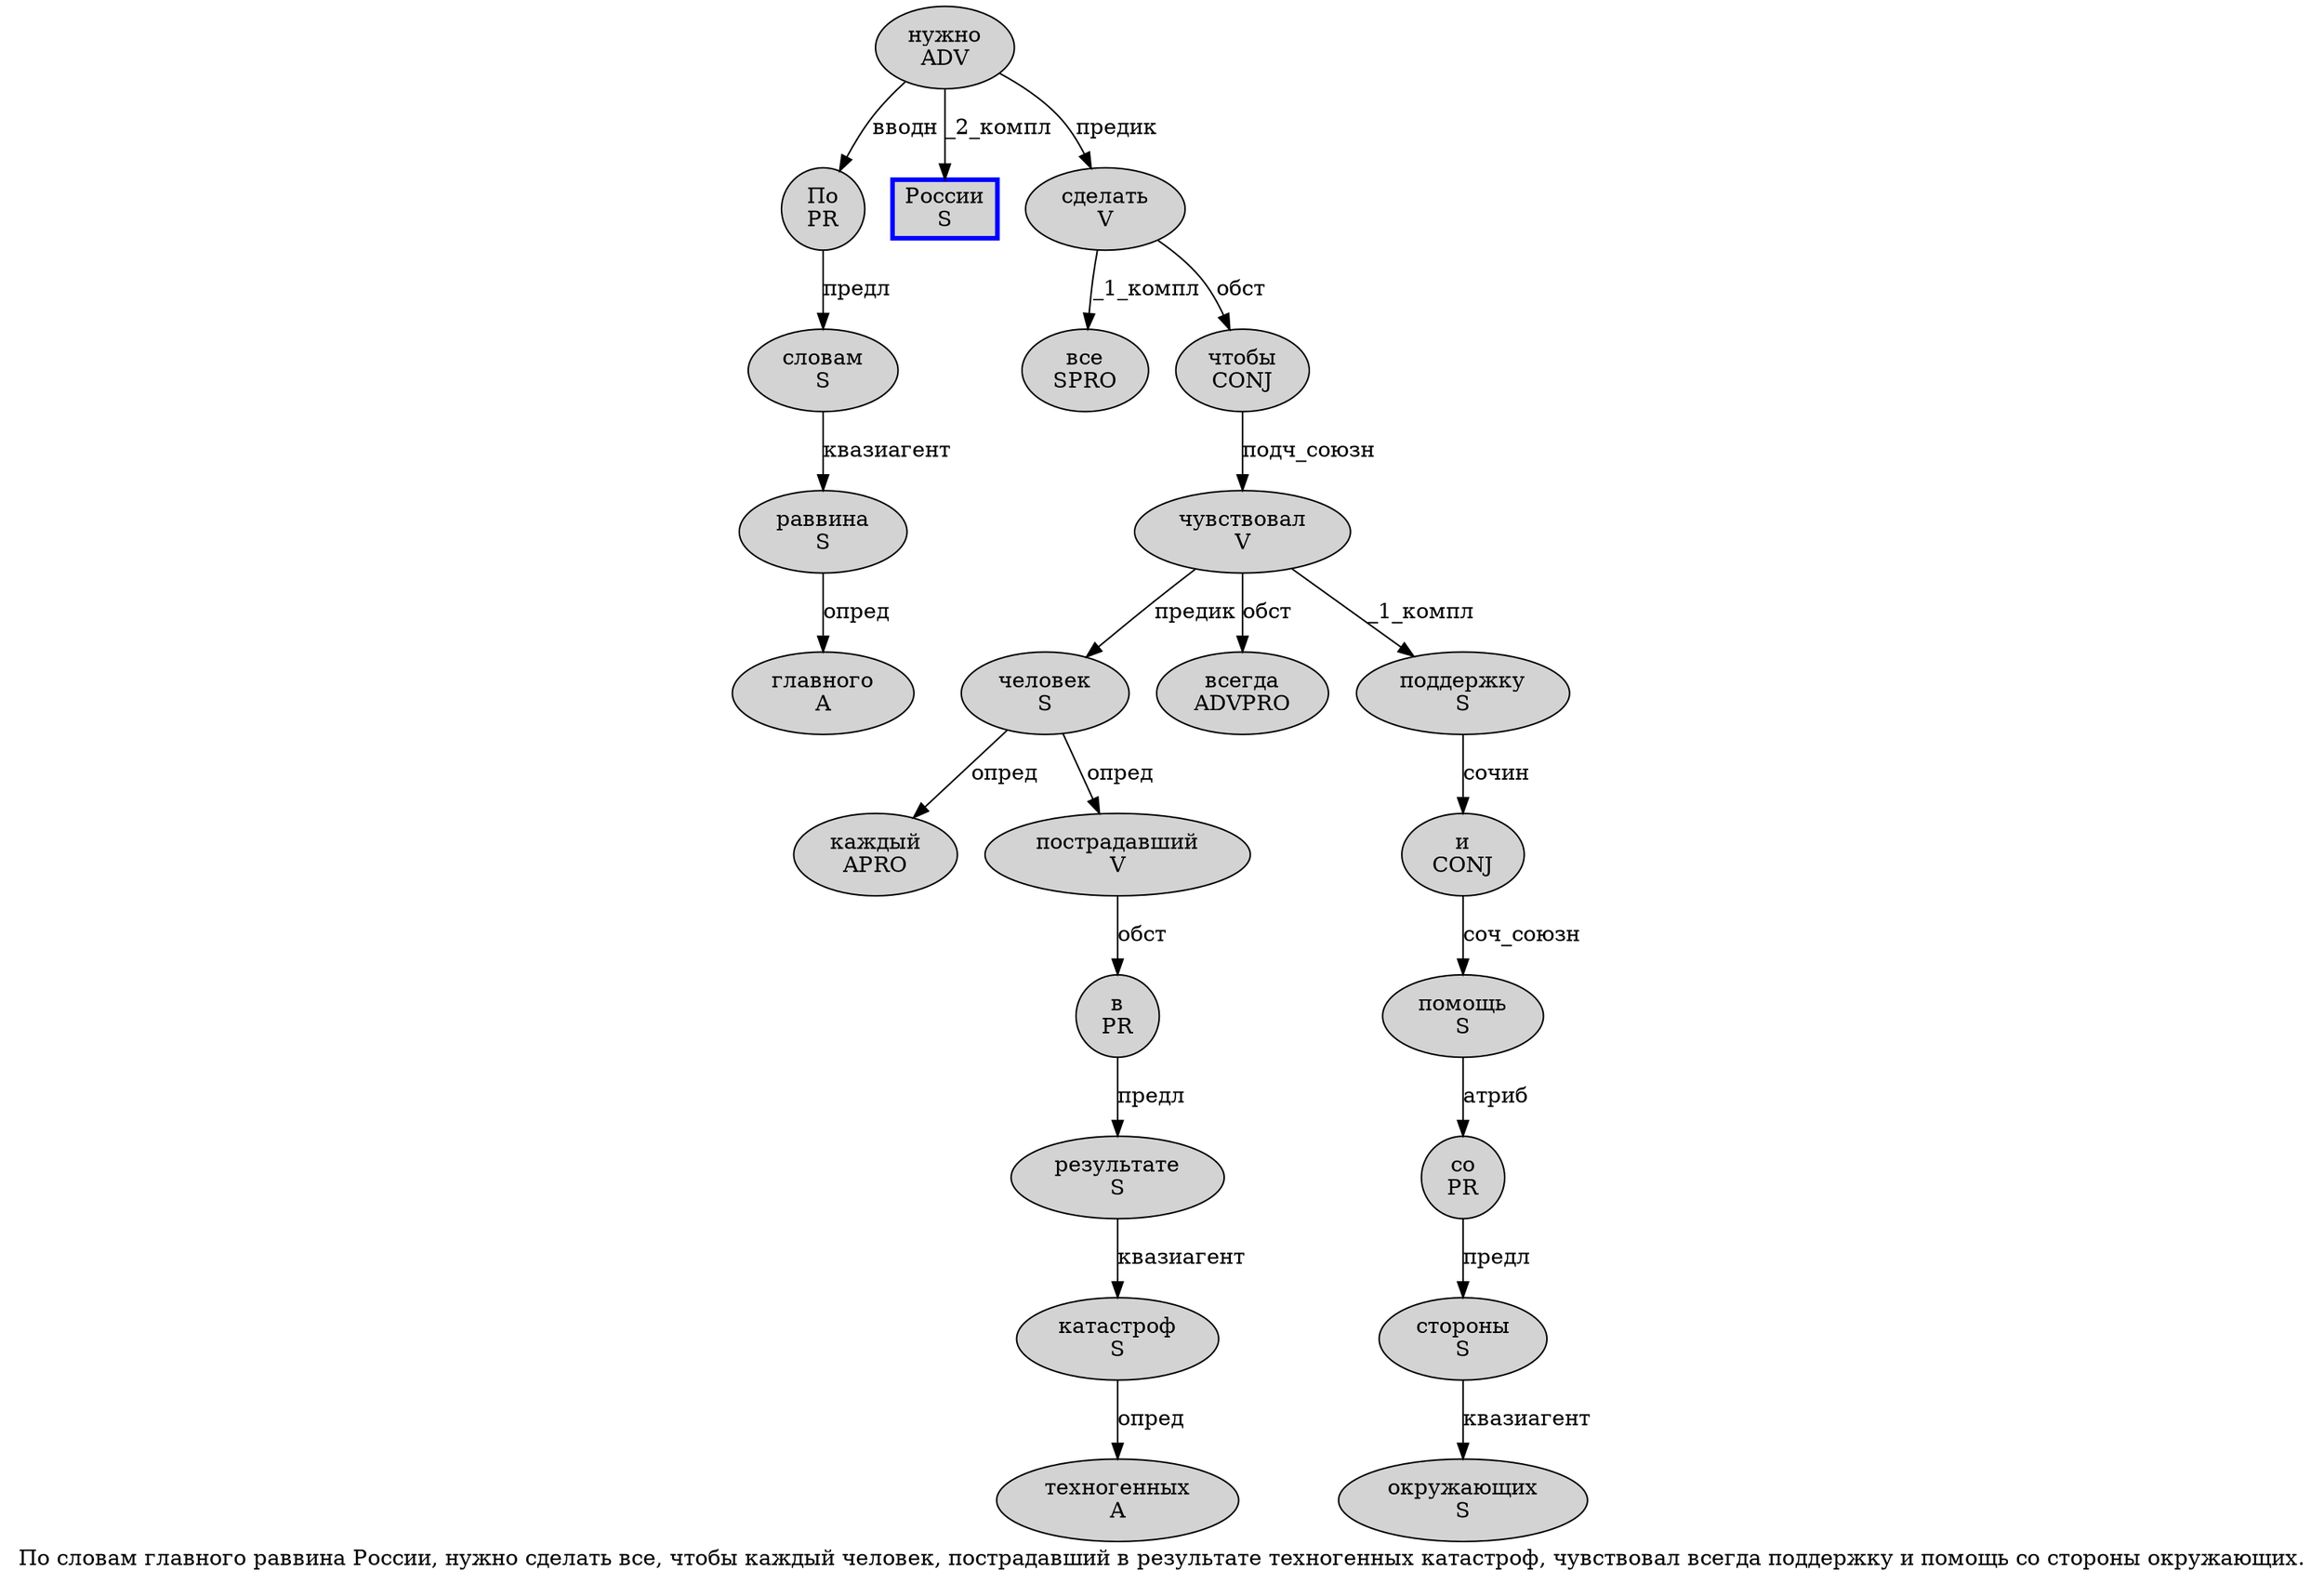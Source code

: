 digraph SENTENCE_1216 {
	graph [label="По словам главного раввина России, нужно сделать все, чтобы каждый человек, пострадавший в результате техногенных катастроф, чувствовал всегда поддержку и помощь со стороны окружающих."]
	node [style=filled]
		0 [label="По
PR" color="" fillcolor=lightgray penwidth=1 shape=ellipse]
		1 [label="словам
S" color="" fillcolor=lightgray penwidth=1 shape=ellipse]
		2 [label="главного
A" color="" fillcolor=lightgray penwidth=1 shape=ellipse]
		3 [label="раввина
S" color="" fillcolor=lightgray penwidth=1 shape=ellipse]
		4 [label="России
S" color=blue fillcolor=lightgray penwidth=3 shape=box]
		6 [label="нужно
ADV" color="" fillcolor=lightgray penwidth=1 shape=ellipse]
		7 [label="сделать
V" color="" fillcolor=lightgray penwidth=1 shape=ellipse]
		8 [label="все
SPRO" color="" fillcolor=lightgray penwidth=1 shape=ellipse]
		10 [label="чтобы
CONJ" color="" fillcolor=lightgray penwidth=1 shape=ellipse]
		11 [label="каждый
APRO" color="" fillcolor=lightgray penwidth=1 shape=ellipse]
		12 [label="человек
S" color="" fillcolor=lightgray penwidth=1 shape=ellipse]
		14 [label="пострадавший
V" color="" fillcolor=lightgray penwidth=1 shape=ellipse]
		15 [label="в
PR" color="" fillcolor=lightgray penwidth=1 shape=ellipse]
		16 [label="результате
S" color="" fillcolor=lightgray penwidth=1 shape=ellipse]
		17 [label="техногенных
A" color="" fillcolor=lightgray penwidth=1 shape=ellipse]
		18 [label="катастроф
S" color="" fillcolor=lightgray penwidth=1 shape=ellipse]
		20 [label="чувствовал
V" color="" fillcolor=lightgray penwidth=1 shape=ellipse]
		21 [label="всегда
ADVPRO" color="" fillcolor=lightgray penwidth=1 shape=ellipse]
		22 [label="поддержку
S" color="" fillcolor=lightgray penwidth=1 shape=ellipse]
		23 [label="и
CONJ" color="" fillcolor=lightgray penwidth=1 shape=ellipse]
		24 [label="помощь
S" color="" fillcolor=lightgray penwidth=1 shape=ellipse]
		25 [label="со
PR" color="" fillcolor=lightgray penwidth=1 shape=ellipse]
		26 [label="стороны
S" color="" fillcolor=lightgray penwidth=1 shape=ellipse]
		27 [label="окружающих
S" color="" fillcolor=lightgray penwidth=1 shape=ellipse]
			15 -> 16 [label="предл"]
			22 -> 23 [label="сочин"]
			14 -> 15 [label="обст"]
			1 -> 3 [label="квазиагент"]
			10 -> 20 [label="подч_союзн"]
			7 -> 8 [label="_1_компл"]
			7 -> 10 [label="обст"]
			0 -> 1 [label="предл"]
			24 -> 25 [label="атриб"]
			16 -> 18 [label="квазиагент"]
			26 -> 27 [label="квазиагент"]
			12 -> 11 [label="опред"]
			12 -> 14 [label="опред"]
			23 -> 24 [label="соч_союзн"]
			20 -> 12 [label="предик"]
			20 -> 21 [label="обст"]
			20 -> 22 [label="_1_компл"]
			6 -> 0 [label="вводн"]
			6 -> 4 [label="_2_компл"]
			6 -> 7 [label="предик"]
			18 -> 17 [label="опред"]
			3 -> 2 [label="опред"]
			25 -> 26 [label="предл"]
}